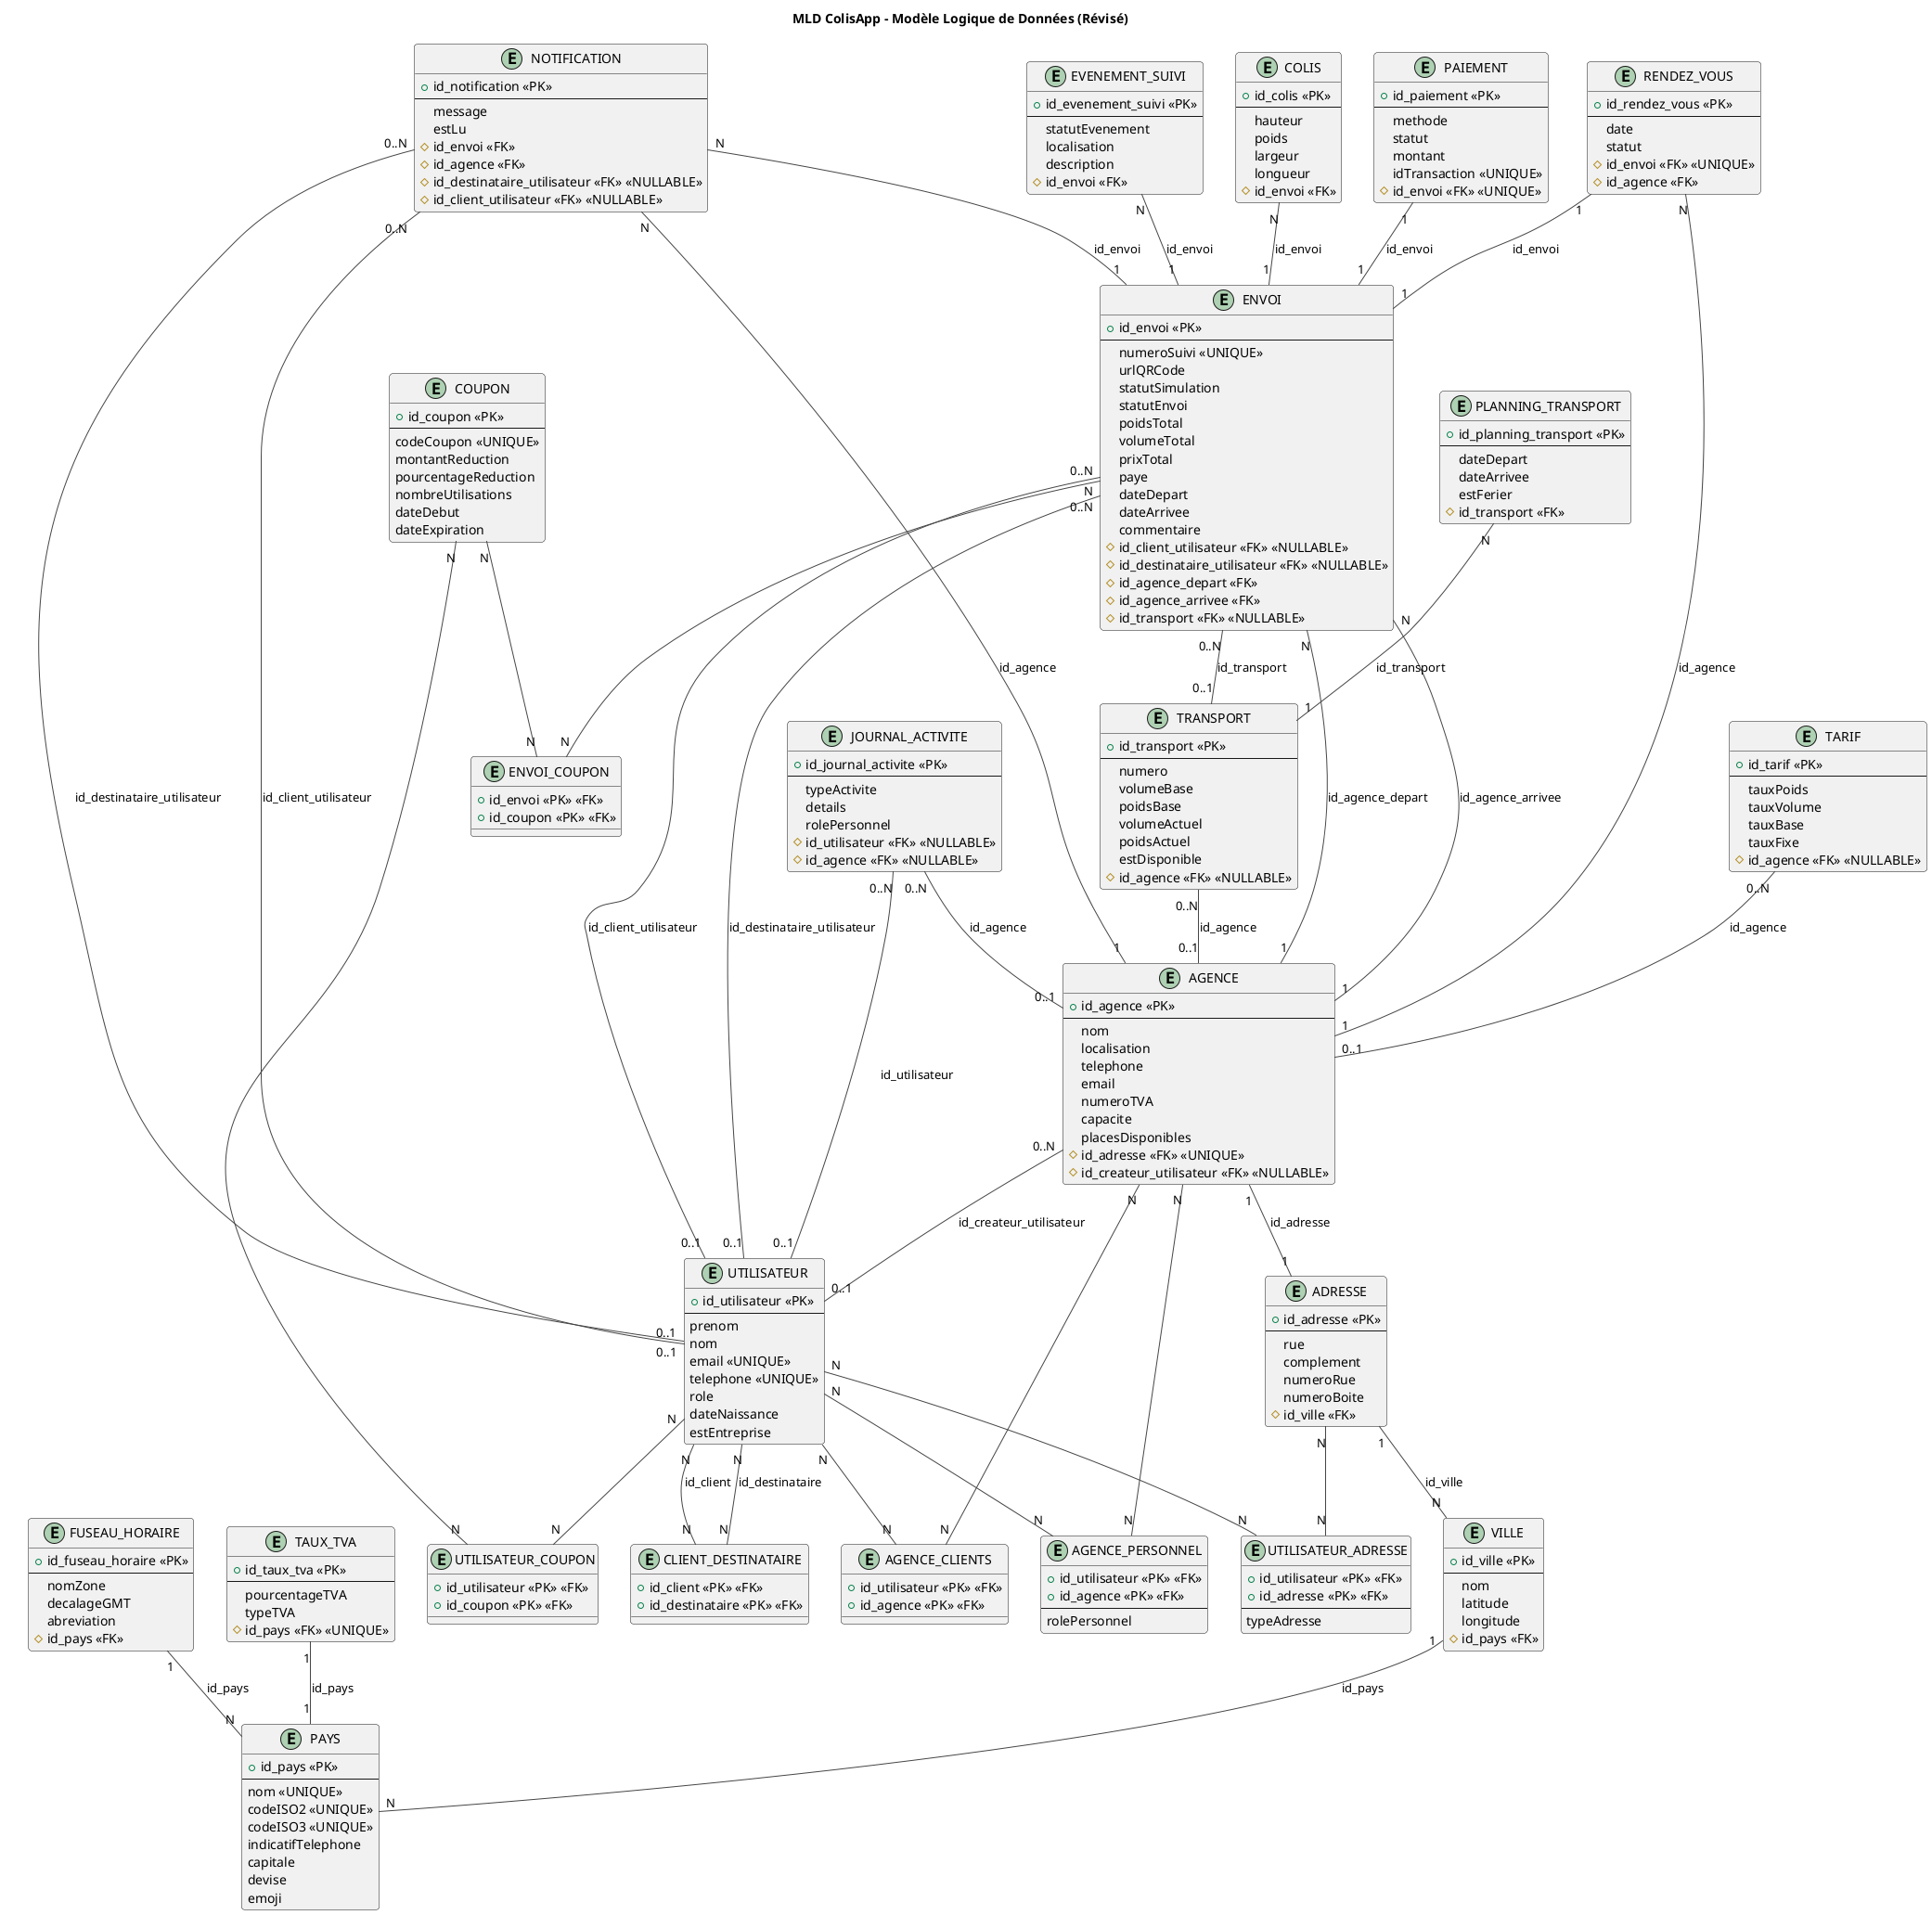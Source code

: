 @startuml MLD_ColisApp_Revised
!theme vibrant
title MLD ColisApp - Modèle Logique de Données (Révisé)

' Tables
entity UTILISATEUR {
  + id_utilisateur <<PK>>
  --
  prenom
  nom
  email <<UNIQUE>>
  telephone <<UNIQUE>>
  role
  dateNaissance
  estEntreprise
}

entity ADRESSE {
  + id_adresse <<PK>>
  --
  rue
  complement
  numeroRue
  numeroBoite
  # id_ville <<FK>>
}

entity VILLE {
  + id_ville <<PK>>
  --
  nom
  latitude
  longitude
  # id_pays <<FK>>
}

entity PAYS {
  + id_pays <<PK>>
  --
  nom <<UNIQUE>>
  codeISO2 <<UNIQUE>>
  codeISO3 <<UNIQUE>>
  indicatifTelephone
  capitale
  devise
  emoji
}

entity FUSEAU_HORAIRE {
  + id_fuseau_horaire <<PK>>
  --
  nomZone
  decalageGMT
  abreviation
  # id_pays <<FK>>
}

entity TAUX_TVA {
  + id_taux_tva <<PK>>
  --
  pourcentageTVA
  typeTVA
  # id_pays <<FK>> <<UNIQUE>>
}

entity AGENCE {
  + id_agence <<PK>>
  --
  nom
  localisation
  telephone
  email
  numeroTVA
  capacite
  placesDisponibles
  # id_adresse <<FK>> <<UNIQUE>>
  # id_createur_utilisateur <<FK>> <<NULLABLE>>
}

entity JOURNAL_ACTIVITE {
  + id_journal_activite <<PK>>
  --
  typeActivite
  details
  rolePersonnel
  # id_utilisateur <<FK>> <<NULLABLE>>
  # id_agence <<FK>> <<NULLABLE>>
}

entity ENVOI {
  + id_envoi <<PK>>
  --
  numeroSuivi <<UNIQUE>>
  urlQRCode
  statutSimulation
  statutEnvoi
  poidsTotal
  volumeTotal
  prixTotal
  paye
  dateDepart
  dateArrivee
  commentaire
  # id_client_utilisateur <<FK>> <<NULLABLE>>
  # id_destinataire_utilisateur <<FK>> <<NULLABLE>>
  # id_agence_depart <<FK>>
  # id_agence_arrivee <<FK>>
  # id_transport <<FK>> <<NULLABLE>>
}

entity COLIS {
  + id_colis <<PK>>
  --
  hauteur
  poids
  largeur
  longueur
  # id_envoi <<FK>>
}

entity PAIEMENT {
  + id_paiement <<PK>>
  --
  methode
  statut
  montant
  idTransaction <<UNIQUE>>
  # id_envoi <<FK>> <<UNIQUE>>
}

entity EVENEMENT_SUIVI {
  + id_evenement_suivi <<PK>>
  --
  statutEvenement
  localisation
  description
  # id_envoi <<FK>>
}

entity TRANSPORT {
  + id_transport <<PK>>
  --
  numero
  volumeBase
  poidsBase
  volumeActuel
  poidsActuel
  estDisponible
  # id_agence <<FK>> <<NULLABLE>>
}

entity PLANNING_TRANSPORT {
  + id_planning_transport <<PK>>
  --
  dateDepart
  dateArrivee
  estFerier
  # id_transport <<FK>>
}

entity RENDEZ_VOUS {
  + id_rendez_vous <<PK>>
  --
  date
  statut
  # id_envoi <<FK>> <<UNIQUE>>
  # id_agence <<FK>>
}

entity TARIF {
  + id_tarif <<PK>>
  --
  tauxPoids
  tauxVolume
  tauxBase
  tauxFixe
  # id_agence <<FK>> <<NULLABLE>>
}

entity COUPON {
  + id_coupon <<PK>>
  --
  codeCoupon <<UNIQUE>>
  montantReduction
  pourcentageReduction
  nombreUtilisations
  dateDebut
  dateExpiration
}

entity NOTIFICATION {
  + id_notification <<PK>>
  --
  message
  estLu
  # id_envoi <<FK>>
  # id_agence <<FK>>
  # id_destinataire_utilisateur <<FK>> <<NULLABLE>>
  # id_client_utilisateur <<FK>> <<NULLABLE>>
}

' Association Tables
entity UTILISATEUR_ADRESSE {
  + id_utilisateur <<PK>> <<FK>>
  + id_adresse <<PK>> <<FK>>
  --
  typeAdresse
}

entity AGENCE_CLIENTS {
  + id_utilisateur <<PK>> <<FK>>
  + id_agence <<PK>> <<FK>>
}

entity AGENCE_PERSONNEL {
  + id_utilisateur <<PK>> <<FK>>
  + id_agence <<PK>> <<FK>>
  --
  rolePersonnel
}

entity CLIENT_DESTINATAIRE {
  + id_client <<PK>> <<FK>>
  + id_destinataire <<PK>> <<FK>>
}

entity UTILISATEUR_COUPON {
  + id_utilisateur <<PK>> <<FK>>
  + id_coupon <<PK>> <<FK>>
}

entity ENVOI_COUPON {
  + id_envoi <<PK>> <<FK>>
  + id_coupon <<PK>> <<FK>>
}

' Relations
ADRESSE "1" -- "N" VILLE : id_ville
VILLE "1" -- "N" PAYS : id_pays
FUSEAU_HORAIRE "1" -- "N" PAYS : id_pays
TAUX_TVA "1" -- "1" PAYS : id_pays

AGENCE "1" -- "1" ADRESSE : id_adresse
AGENCE "0..N" -- "0..1" UTILISATEUR : id_createur_utilisateur

JOURNAL_ACTIVITE "0..N" -- "0..1" UTILISATEUR : id_utilisateur
JOURNAL_ACTIVITE "0..N" -- "0..1" AGENCE : id_agence

ENVOI "0..N" -- "0..1" UTILISATEUR : id_client_utilisateur
ENVOI "0..N" -- "0..1" UTILISATEUR : id_destinataire_utilisateur
ENVOI "N" -- "1" AGENCE : id_agence_depart
ENVOI "N" -- "1" AGENCE : id_agence_arrivee
ENVOI "0..N" -- "0..1" TRANSPORT : id_transport

COLIS "N" -- "1" ENVOI : id_envoi
PAIEMENT "1" -- "1" ENVOI : id_envoi
EVENEMENT_SUIVI "N" -- "1" ENVOI : id_envoi

TRANSPORT "0..N" -- "0..1" AGENCE : id_agence
PLANNING_TRANSPORT "N" -- "1" TRANSPORT : id_transport

RENDEZ_VOUS "1" -- "1" ENVOI : id_envoi
RENDEZ_VOUS "N" -- "1" AGENCE : id_agence

TARIF "0..N" -- "0..1" AGENCE : id_agence

NOTIFICATION "N" -- "1" ENVOI : id_envoi
NOTIFICATION "N" -- "1" AGENCE : id_agence
NOTIFICATION "0..N" -- "0..1" UTILISATEUR : id_destinataire_utilisateur
NOTIFICATION "0..N" -- "0..1" UTILISATEUR : id_client_utilisateur

' Association Table Relations
UTILISATEUR "N" -- "N" UTILISATEUR_ADRESSE
ADRESSE "N" -- "N" UTILISATEUR_ADRESSE

UTILISATEUR "N" -- "N" AGENCE_CLIENTS
AGENCE "N" -- "N" AGENCE_CLIENTS

UTILISATEUR "N" -- "N" AGENCE_PERSONNEL
AGENCE "N" -- "N" AGENCE_PERSONNEL

UTILISATEUR "N" -- "N" CLIENT_DESTINATAIRE : id_client
UTILISATEUR "N" -- "N" CLIENT_DESTINATAIRE : id_destinataire

UTILISATEUR "N" -- "N" UTILISATEUR_COUPON
COUPON "N" -- "N" UTILISATEUR_COUPON

ENVOI "N" -- "N" ENVOI_COUPON
COUPON "N" -- "N" ENVOI_COUPON

@enduml